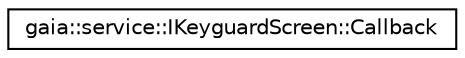 digraph G
{
  edge [fontname="Helvetica",fontsize="10",labelfontname="Helvetica",labelfontsize="10"];
  node [fontname="Helvetica",fontsize="10",shape=record];
  rankdir=LR;
  Node1 [label="gaia::service::IKeyguardScreen::Callback",height=0.2,width=0.4,color="black", fillcolor="white", style="filled",URL="$dc/db0/classgaia_1_1service_1_1_i_keyguard_screen_1_1_callback.html"];
}
